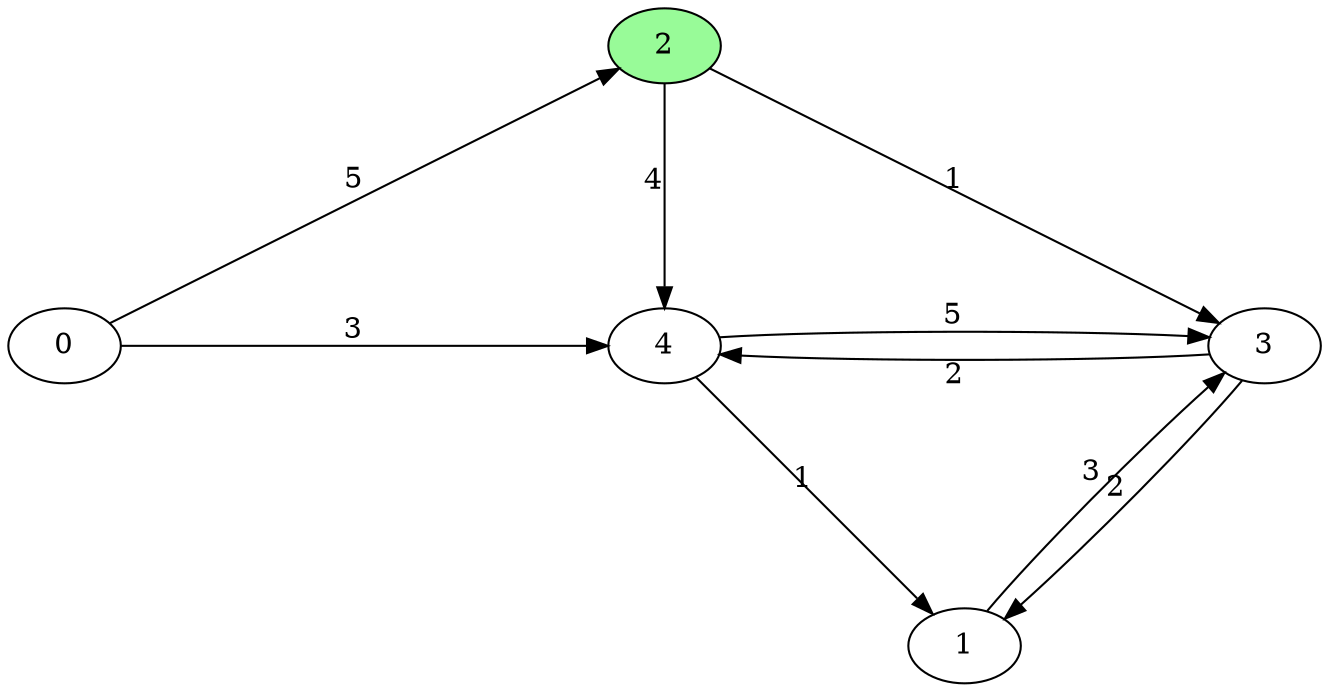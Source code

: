 /*******************************************************************************
 * Copyright (c) 2014 Remous-Aris Koutsiamanis.
 * 
 * This file is part of DataStructuresAndAlgorithmsAssignments.
 * 
 * DataStructuresAndAlgorithmsAssignments is free software: you can redistribute it and/or modify
 * it under the terms of the GNU Affero Public License as published by
 * the Free Software Foundation, either version 3 of the License, or
 * (at your option) any later version.
 * 
 * DataStructuresAndAlgorithmsAssignments is distributed in the hope that it will be useful,
 * but WITHOUT ANY WARRANTY; without even the implied warranty of
 * MERCHANTABILITY or FITNESS FOR A PARTICULAR PURPOSE.  See the
 * GNU Affero Public License for more details.
 * 
 * You should have received a copy of the GNU Affero Public License
 * along with DataStructuresAndAlgorithmsAssignments.  If not, see <http://www.gnu.org/licenses/>. 
 * 
 * Contributors:
 *     Remous-Aris Koutsiamanis - initial implementation
 ******************************************************************************/
digraph G {
graph [ splines = "spline", layout="neato", scale = 2];
  0 -> 2 [ label = "5" ];
  0 -> 4 [ label = "3" ];
  1 -> 3 [ label = "3" ];
  2 -> 3 [ label = "1" ];
  2 -> 4 [ label = "4" ];
  3 -> 1 [ label = "2" ];
  3 -> 4 [ label = "2" ];
  4 -> 1 [ label = "1" ];
  4 -> 3 [ label = "5" ];
  0 [pos="1,1!"];
  1 [pos="4,0!"];
  2 [pos="3,2!", fillcolor="palegreen",style="filled"];
  3 [pos="5,1!"];
  4 [pos="3,1!"];
}

